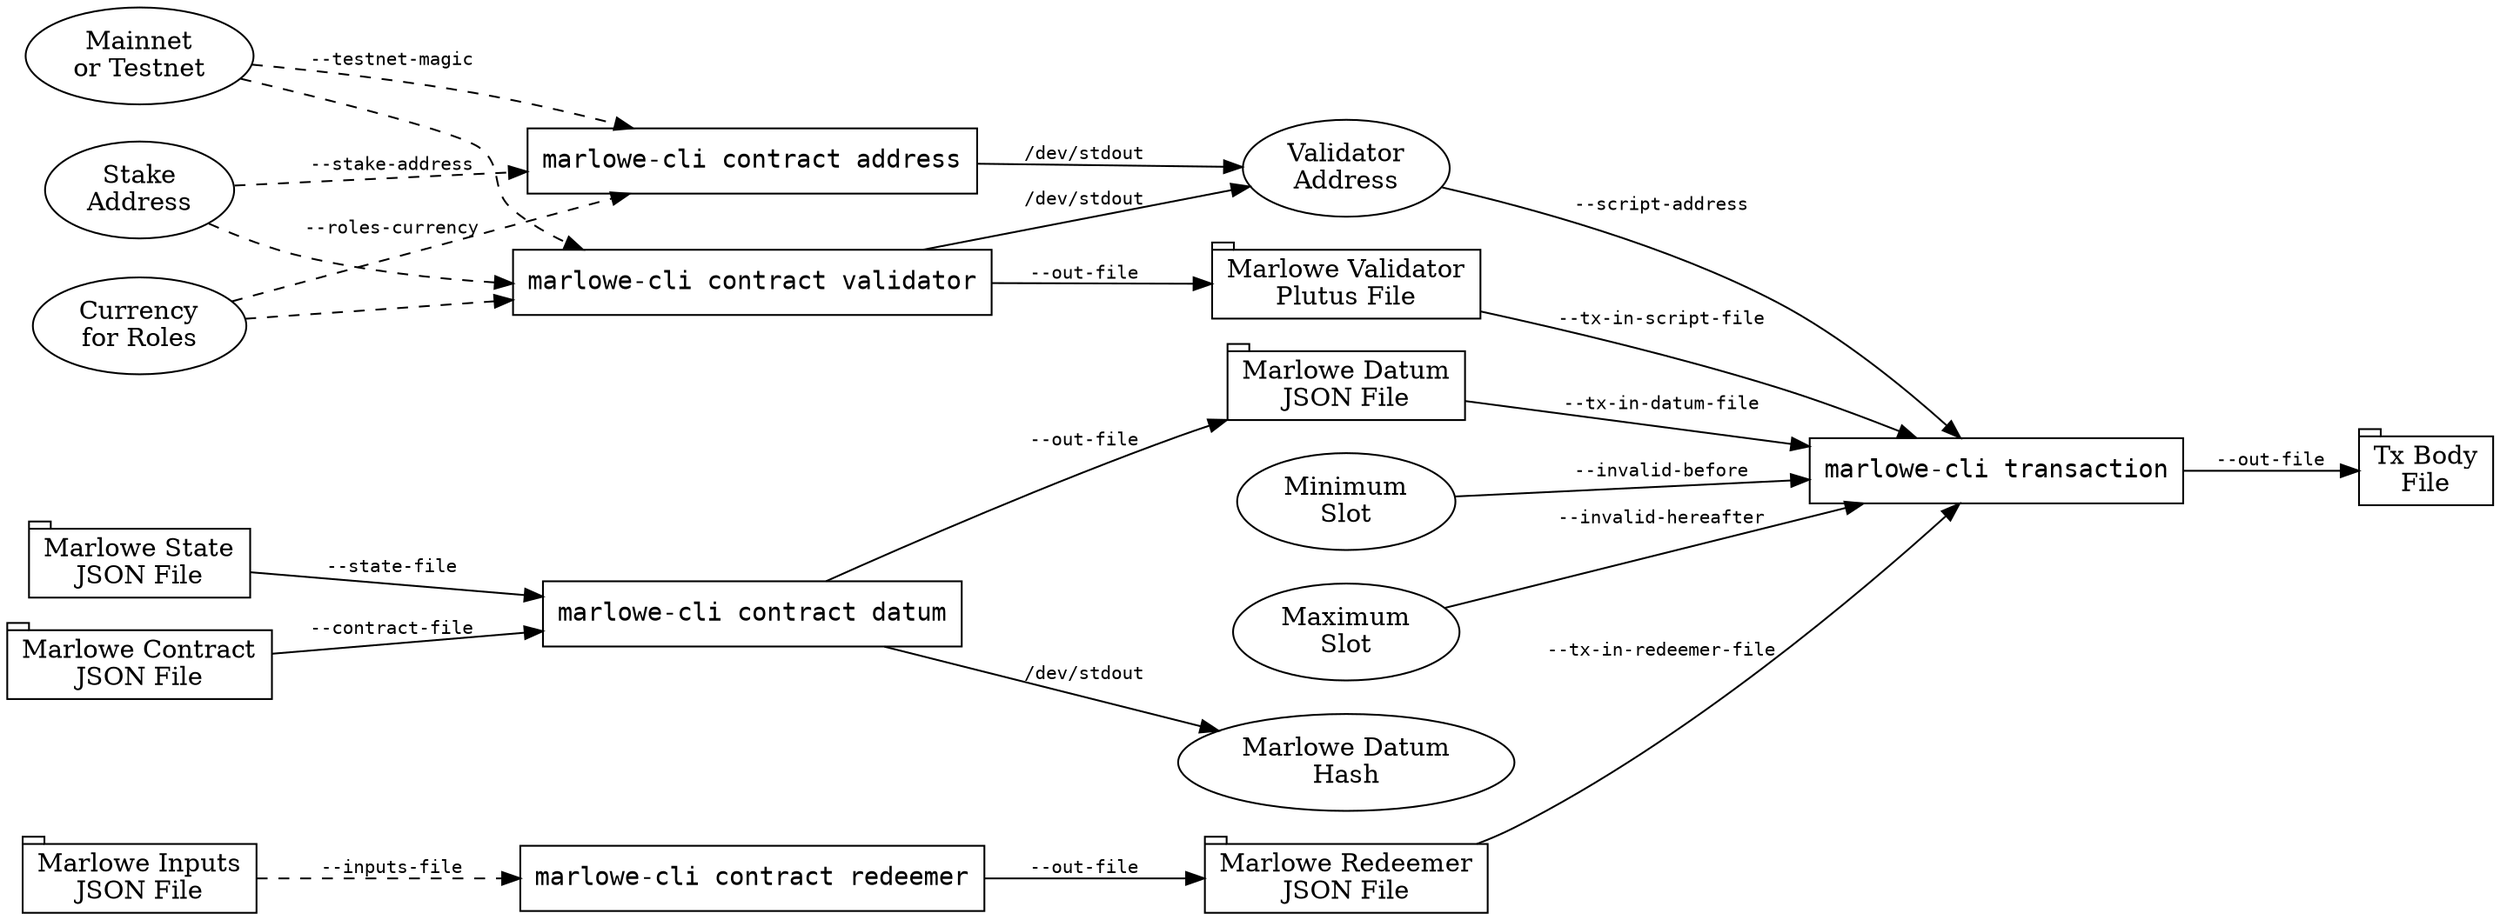 digraph {

rankdir=LR


Network       [label="Mainnet\nor Testnet"]
StakeAddress  [label="Stake\nAddress"     ]
RolesCurrency [label="Currency\nfor Roles"]


AddressCommand [label="marlowe-cli contract address", shape=box, fontname=monospace]


Network       -> AddressCommand [label="--testnet-magic" , fontname=monospace, fontsize=10, style=dashed]
StakeAddress  -> AddressCommand [label="--stake-address" , fontname=monospace, fontsize=10, style=dashed]
RolesCurrency -> AddressCommand [label="--roles-currency", fontname=monospace, fontsize=10, style=dashed]


ValidatorAddress [label="Validator\nAddress"]

AddressCommand -> ValidatorAddress [label="/dev/stdout", fontname=monospace, fontsize=10]


ValidatorCommand [label="marlowe-cli contract validator", shape=box, fontname=monospace]

Network       -> ValidatorCommand [style=dashed]
StakeAddress  -> ValidatorCommand [style=dashed]
RolesCurrency -> ValidatorCommand [style=dashed]


ValidatorFile [label="Marlowe Validator\nPlutus File", shape=tab]

ValidatorCommand -> ValidatorAddress [label="/dev/stdout", fontname=monospace, fontsize=10]
ValidatorCommand -> ValidatorFile    [label="--out-file" , fontname=monospace, fontsize=10]


ContractFile [label="Marlowe Contract\nJSON File", shape=tab]
StateFile    [label="Marlowe State\nJSON File"   , shape=tab]


DatumCommand [label="marlowe-cli contract datum", shape=box, fontname=monospace]

ContractFile -> DatumCommand [label="--contract-file", fontname=monospace, fontsize=10]
StateFile    -> DatumCommand [label="--state-file"   , fontname=monospace, fontsize=10]


DatumFile [label="Marlowe Datum\nJSON File", shape=tab]
DatumHash [label="Marlowe Datum\nHash"                ]

DatumCommand -> DatumFile [label="--out-file" , fontname=monospace, fontsize=10]
DatumCommand -> DatumHash [label="/dev/stdout", fontname=monospace, fontsize=10]


InputsFile [label="Marlowe Inputs\nJSON File", shape=tab]
MinSlot    [label="Minimum\nSlot"]
MaxSlot    [label="Maximum\nSlot"]


RedeemerCommand [label="marlowe-cli contract redeemer", shape=box, fontname=monospace]

InputsFile -> RedeemerCommand [label="--inputs-file"      , fontname=monospace, fontsize=10, style=dashed]


RedeemerFile [label="Marlowe Redeemer\nJSON File", shape=tab]

RedeemerCommand -> RedeemerFile [label="--out-file", fontname=monospace, fontsize=10]


CardanoCLI [label="marlowe-cli transaction", shape=box, fontname=monospace]

ValidatorAddress -> CardanoCLI [label="--script-address"     , fontname=monospace, fontsize=10]
ValidatorFile    -> CardanoCLI [label="--tx-in-script-file"  , fontname=monospace, fontsize=10]
DatumFile        -> CardanoCLI [label="--tx-in-datum-file"   , fontname=monospace, fontsize=10]
RedeemerFile     -> CardanoCLI [label="--tx-in-redeemer-file", fontname=monospace, fontsize=10]
MinSlot          -> CardanoCLI [label="--invalid-before"     , fontname=monospace, fontsize=10]
MaxSlot          -> CardanoCLI [label="--invalid-hereafter"  , fontname=monospace, fontsize=10]


TxBodyFile [label="Tx Body\nFile", shape=tab]

CardanoCLI -> TxBodyFile [label="--out-file", fontname=monospace, fontsize=10]

}
